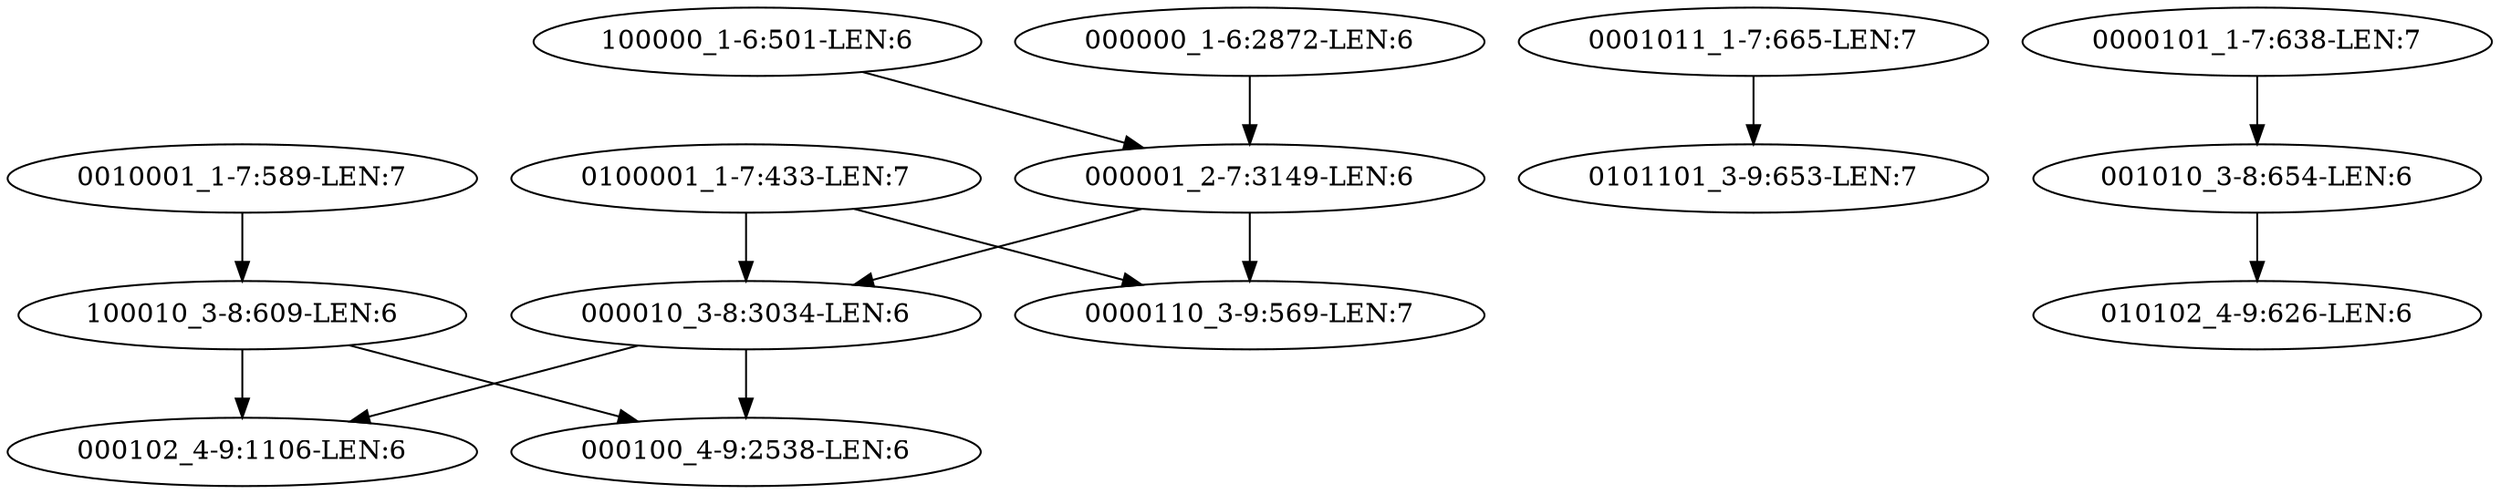 digraph G {
    "100000_1-6:501-LEN:6" -> "000001_2-7:3149-LEN:6";
    "000000_1-6:2872-LEN:6" -> "000001_2-7:3149-LEN:6";
    "000010_3-8:3034-LEN:6" -> "000102_4-9:1106-LEN:6";
    "000010_3-8:3034-LEN:6" -> "000100_4-9:2538-LEN:6";
    "0001011_1-7:665-LEN:7" -> "0101101_3-9:653-LEN:7";
    "0100001_1-7:433-LEN:7" -> "000010_3-8:3034-LEN:6";
    "0100001_1-7:433-LEN:7" -> "0000110_3-9:569-LEN:7";
    "001010_3-8:654-LEN:6" -> "010102_4-9:626-LEN:6";
    "0010001_1-7:589-LEN:7" -> "100010_3-8:609-LEN:6";
    "100010_3-8:609-LEN:6" -> "000102_4-9:1106-LEN:6";
    "100010_3-8:609-LEN:6" -> "000100_4-9:2538-LEN:6";
    "0000101_1-7:638-LEN:7" -> "001010_3-8:654-LEN:6";
    "000001_2-7:3149-LEN:6" -> "000010_3-8:3034-LEN:6";
    "000001_2-7:3149-LEN:6" -> "0000110_3-9:569-LEN:7";
}
